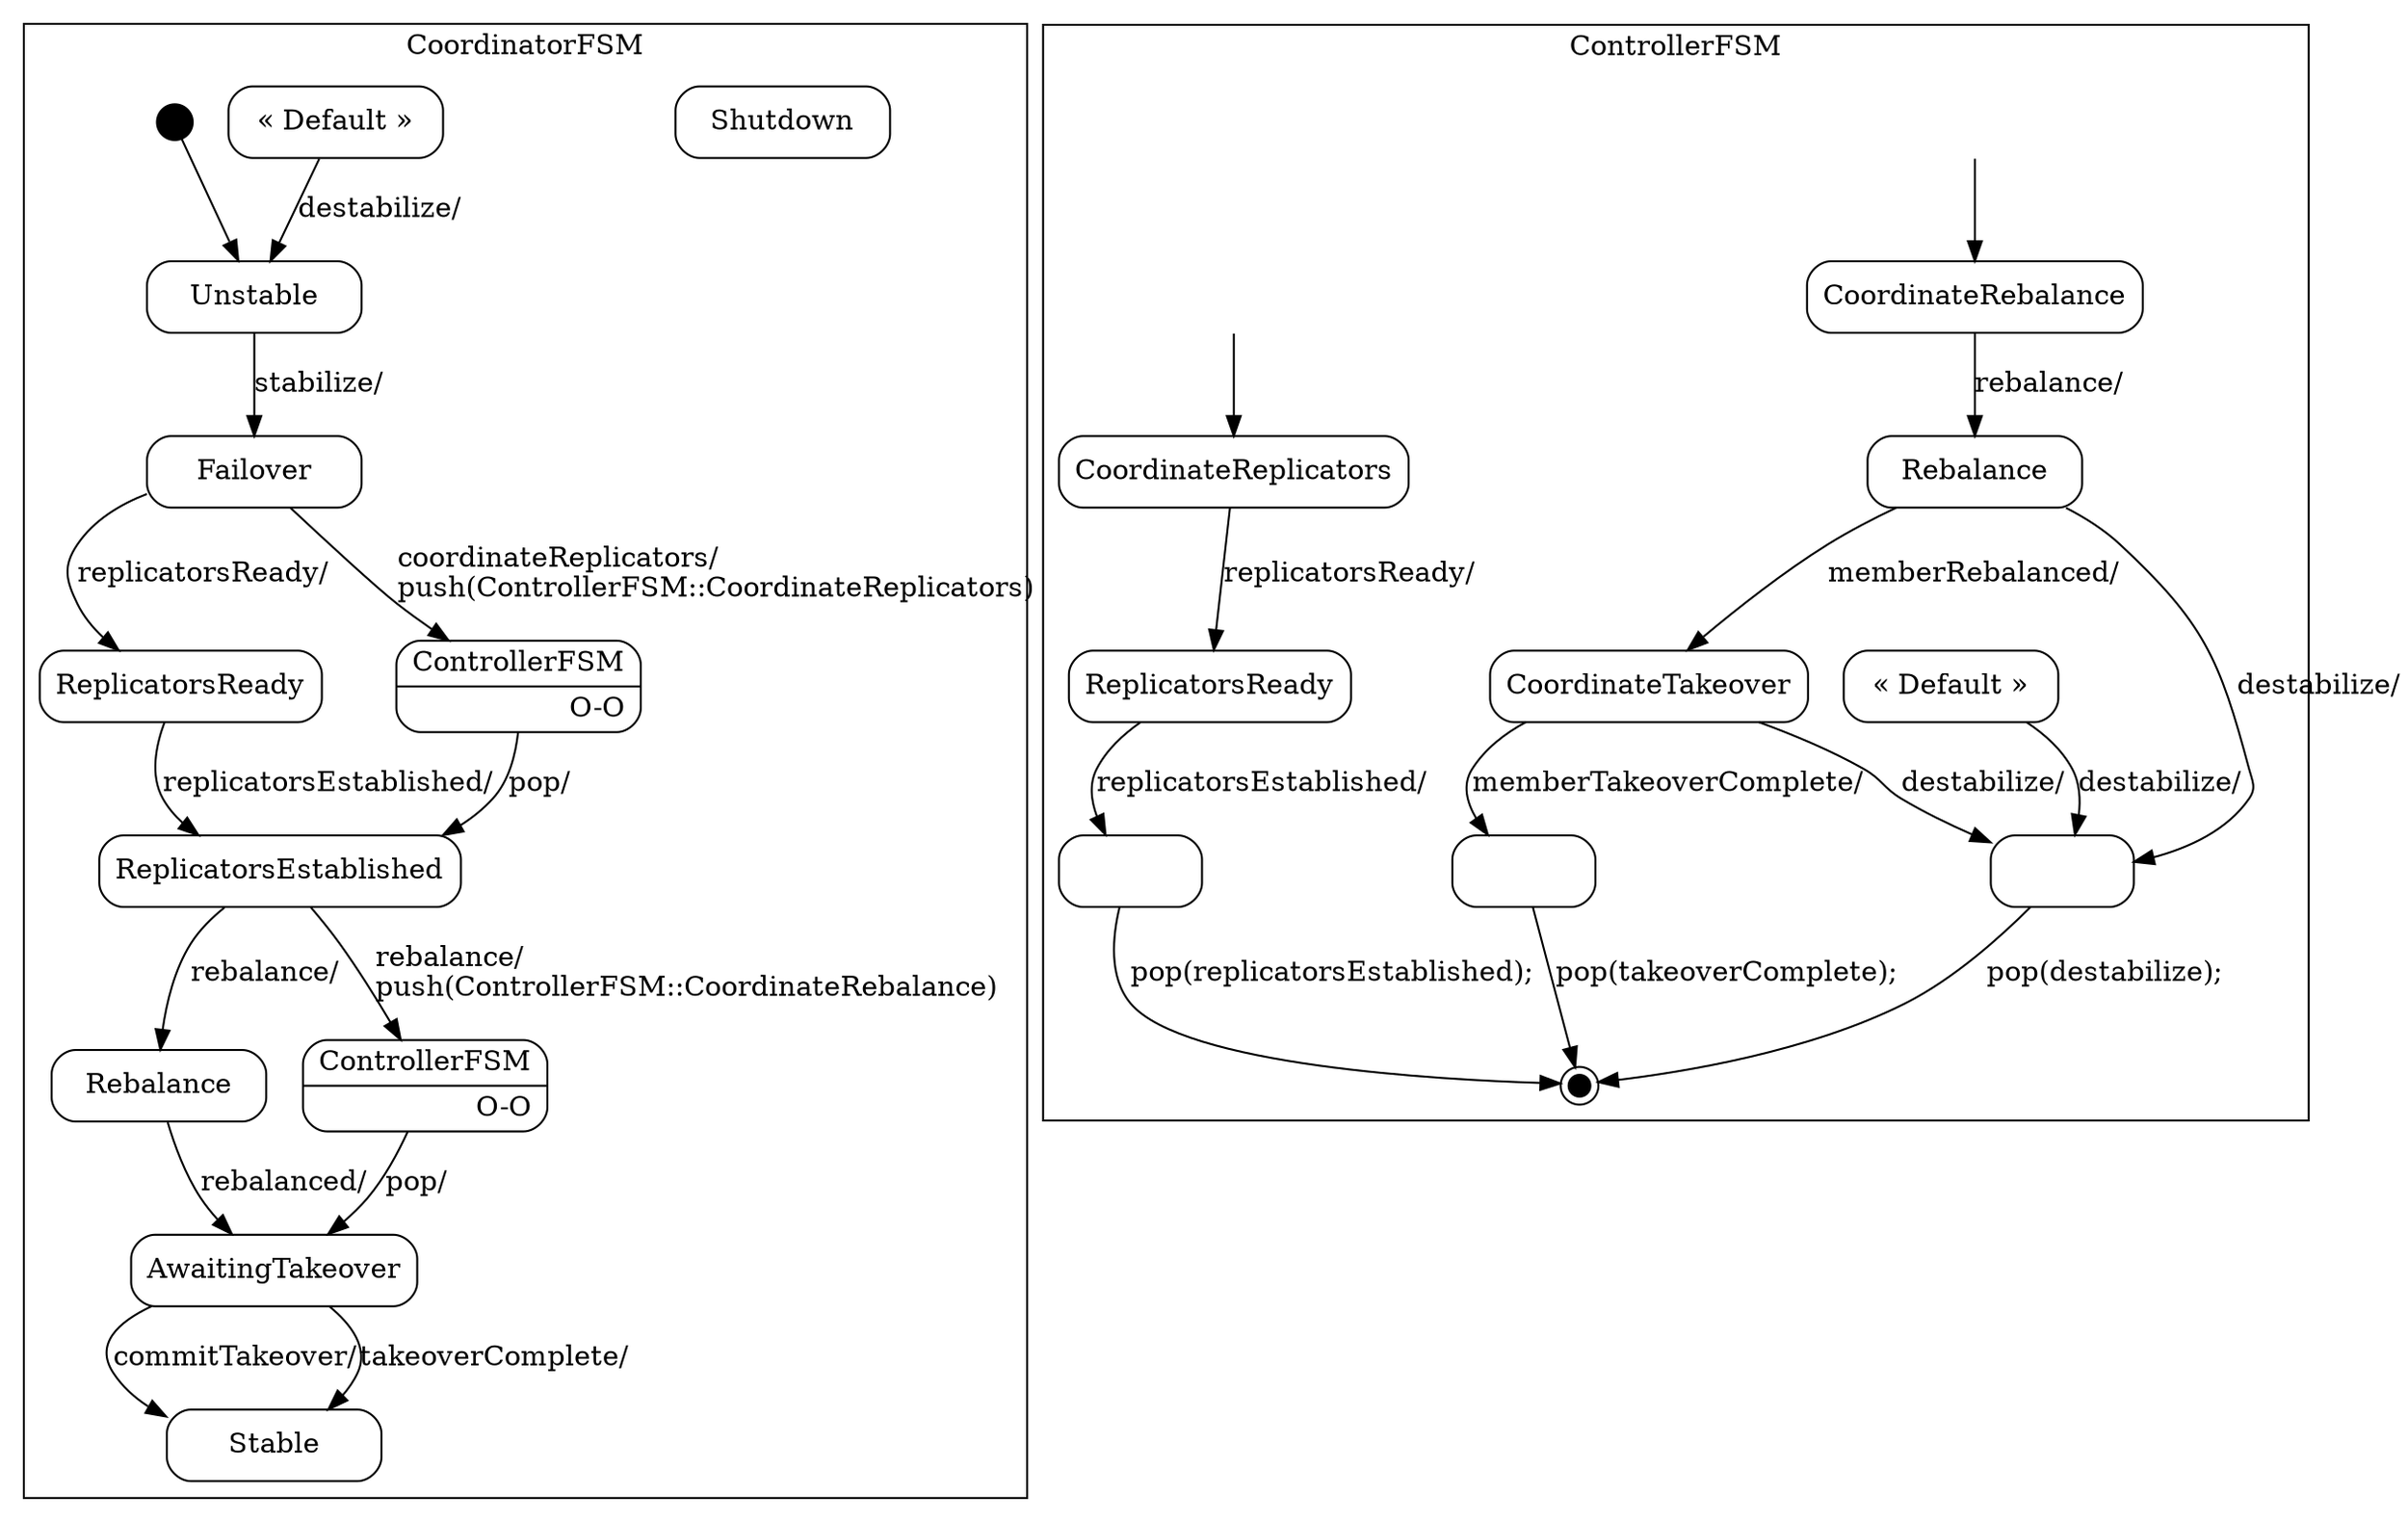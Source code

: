 digraph Coordinator_sm {

    node
        [shape=Mrecord width=1.5];

    subgraph cluster_CoordinatorFSM {

        label="CoordinatorFSM";

        //
        // States (Nodes)
        //

        "CoordinatorFSM::Unstable"
            [label="{Unstable}"];

        "CoordinatorFSM::Stable"
            [label="{Stable}"];

        "CoordinatorFSM::Failover"
            [label="{Failover}"];

        "CoordinatorFSM::ReplicatorsReady"
            [label="{ReplicatorsReady}"];

        "CoordinatorFSM::ReplicatorsEstablished"
            [label="{ReplicatorsEstablished}"];

        "CoordinatorFSM::Rebalance"
            [label="{Rebalance}"];

        "CoordinatorFSM::AwaitingTakeover"
            [label="{AwaitingTakeover}"];

        "CoordinatorFSM::Shutdown"
            [label="{Shutdown}"];

        "CoordinatorFSM::DefaultState"
            [label="{&laquo; Default &raquo;}"];

        "CoordinatorFSM::ReplicatorsEstablished::ControllerFSM"
            [label="{ControllerFSM|O-O\r}"]

        "CoordinatorFSM::AwaitingTakeover::ControllerFSM"
            [label="{ControllerFSM|O-O\r}"]

        "%start"
            [label="" shape=circle style=filled fillcolor=black width=0.25];

        //
        // Transitions (Edges)
        //

        "CoordinatorFSM::Unstable" -> "CoordinatorFSM::Failover"
            [label="stabilize/\l"];

        "CoordinatorFSM::Failover" -> "CoordinatorFSM::ReplicatorsEstablished::ControllerFSM"
            [label="coordinateReplicators/\lpush(ControllerFSM::CoordinateReplicators)\l"];

        "CoordinatorFSM::Failover" -> "CoordinatorFSM::ReplicatorsReady"
            [label="replicatorsReady/\l"];

        "CoordinatorFSM::ReplicatorsReady" -> "CoordinatorFSM::ReplicatorsEstablished"
            [label="replicatorsEstablished/\l"];

        "CoordinatorFSM::ReplicatorsEstablished" -> "CoordinatorFSM::AwaitingTakeover::ControllerFSM"
            [label="rebalance/\lpush(ControllerFSM::CoordinateRebalance)\l"];

        "CoordinatorFSM::ReplicatorsEstablished" -> "CoordinatorFSM::Rebalance"
            [label="rebalance/\l"];

        "CoordinatorFSM::Rebalance" -> "CoordinatorFSM::AwaitingTakeover"
            [label="rebalanced/\l"];

        "CoordinatorFSM::AwaitingTakeover" -> "CoordinatorFSM::Stable"
            [label="commitTakeover/\l"];

        "CoordinatorFSM::AwaitingTakeover" -> "CoordinatorFSM::Stable"
            [label="takeoverComplete/\l"];

        "CoordinatorFSM::DefaultState" -> "CoordinatorFSM::Unstable"
            [label="destabilize/\l"];

        "CoordinatorFSM::ReplicatorsEstablished::ControllerFSM" -> "CoordinatorFSM::ReplicatorsEstablished"
            [label="pop/"]

        "CoordinatorFSM::AwaitingTakeover::ControllerFSM" -> "CoordinatorFSM::AwaitingTakeover"
            [label="pop/"]

        "%start" -> "CoordinatorFSM::Unstable"
    }

    subgraph cluster_ControllerFSM {

        label="ControllerFSM";

        //
        // States (Nodes)
        //

        "ControllerFSM::CoordinateReplicators"
            [label="{CoordinateReplicators}"];

        "ControllerFSM::ReplicatorsReady"
            [label="{ReplicatorsReady}"];

        "ControllerFSM::CoordinateRebalance"
            [label="{CoordinateRebalance}"];

        "ControllerFSM::Rebalance"
            [label="{Rebalance}"];

        "ControllerFSM::CoordinateTakeover"
            [label="{CoordinateTakeover}"];

        "ControllerFSM::DefaultState"
            [label="{&laquo; Default &raquo;}"];

        "ControllerFSM::pop(destabilize)"
            [label="" width=1]

        "ControllerFSM::pop(takeoverComplete)"
            [label="" width=1]

        "ControllerFSM::pop(replicatorsEstablished)"
            [label="" width=1]

        "ControllerFSM::%end"
            [label="" shape=doublecircle style=filled fillcolor=black width=0.15];

        "push(ControllerFSM::CoordinateRebalance)"
            [label="" shape=plaintext];

        "push(ControllerFSM::CoordinateReplicators)"
            [label="" shape=plaintext];

        //
        // Transitions (Edges)
        //

        "ControllerFSM::CoordinateReplicators" -> "ControllerFSM::ReplicatorsReady"
            [label="replicatorsReady/\l"];

        "ControllerFSM::ReplicatorsReady" -> "ControllerFSM::pop(replicatorsEstablished)"
            [label="replicatorsEstablished/\l"];

        "ControllerFSM::CoordinateRebalance" -> "ControllerFSM::Rebalance"
            [label="rebalance/\l"];

        "ControllerFSM::Rebalance" -> "ControllerFSM::CoordinateTakeover"
            [label="memberRebalanced/\l"];

        "ControllerFSM::Rebalance" -> "ControllerFSM::pop(destabilize)"
            [label="destabilize/\l"];

        "ControllerFSM::CoordinateTakeover" -> "ControllerFSM::pop(takeoverComplete)"
            [label="memberTakeoverComplete/\l"];

        "ControllerFSM::CoordinateTakeover" -> "ControllerFSM::pop(destabilize)"
            [label="destabilize/\l"];

        "ControllerFSM::DefaultState" -> "ControllerFSM::pop(destabilize)"
            [label="destabilize/\l"];

        "ControllerFSM::pop(destabilize)" -> "ControllerFSM::%end"
            [label="pop(destabilize);\l"];

        "ControllerFSM::pop(takeoverComplete)" -> "ControllerFSM::%end"
            [label="pop(takeoverComplete);\l"];

        "ControllerFSM::pop(replicatorsEstablished)" -> "ControllerFSM::%end"
            [label="pop(replicatorsEstablished);\l"];

        "push(ControllerFSM::CoordinateRebalance)" -> "ControllerFSM::CoordinateRebalance"
            [arrowtail=odot];

        "push(ControllerFSM::CoordinateReplicators)" -> "ControllerFSM::CoordinateReplicators"
            [arrowtail=odot];
    }

}
